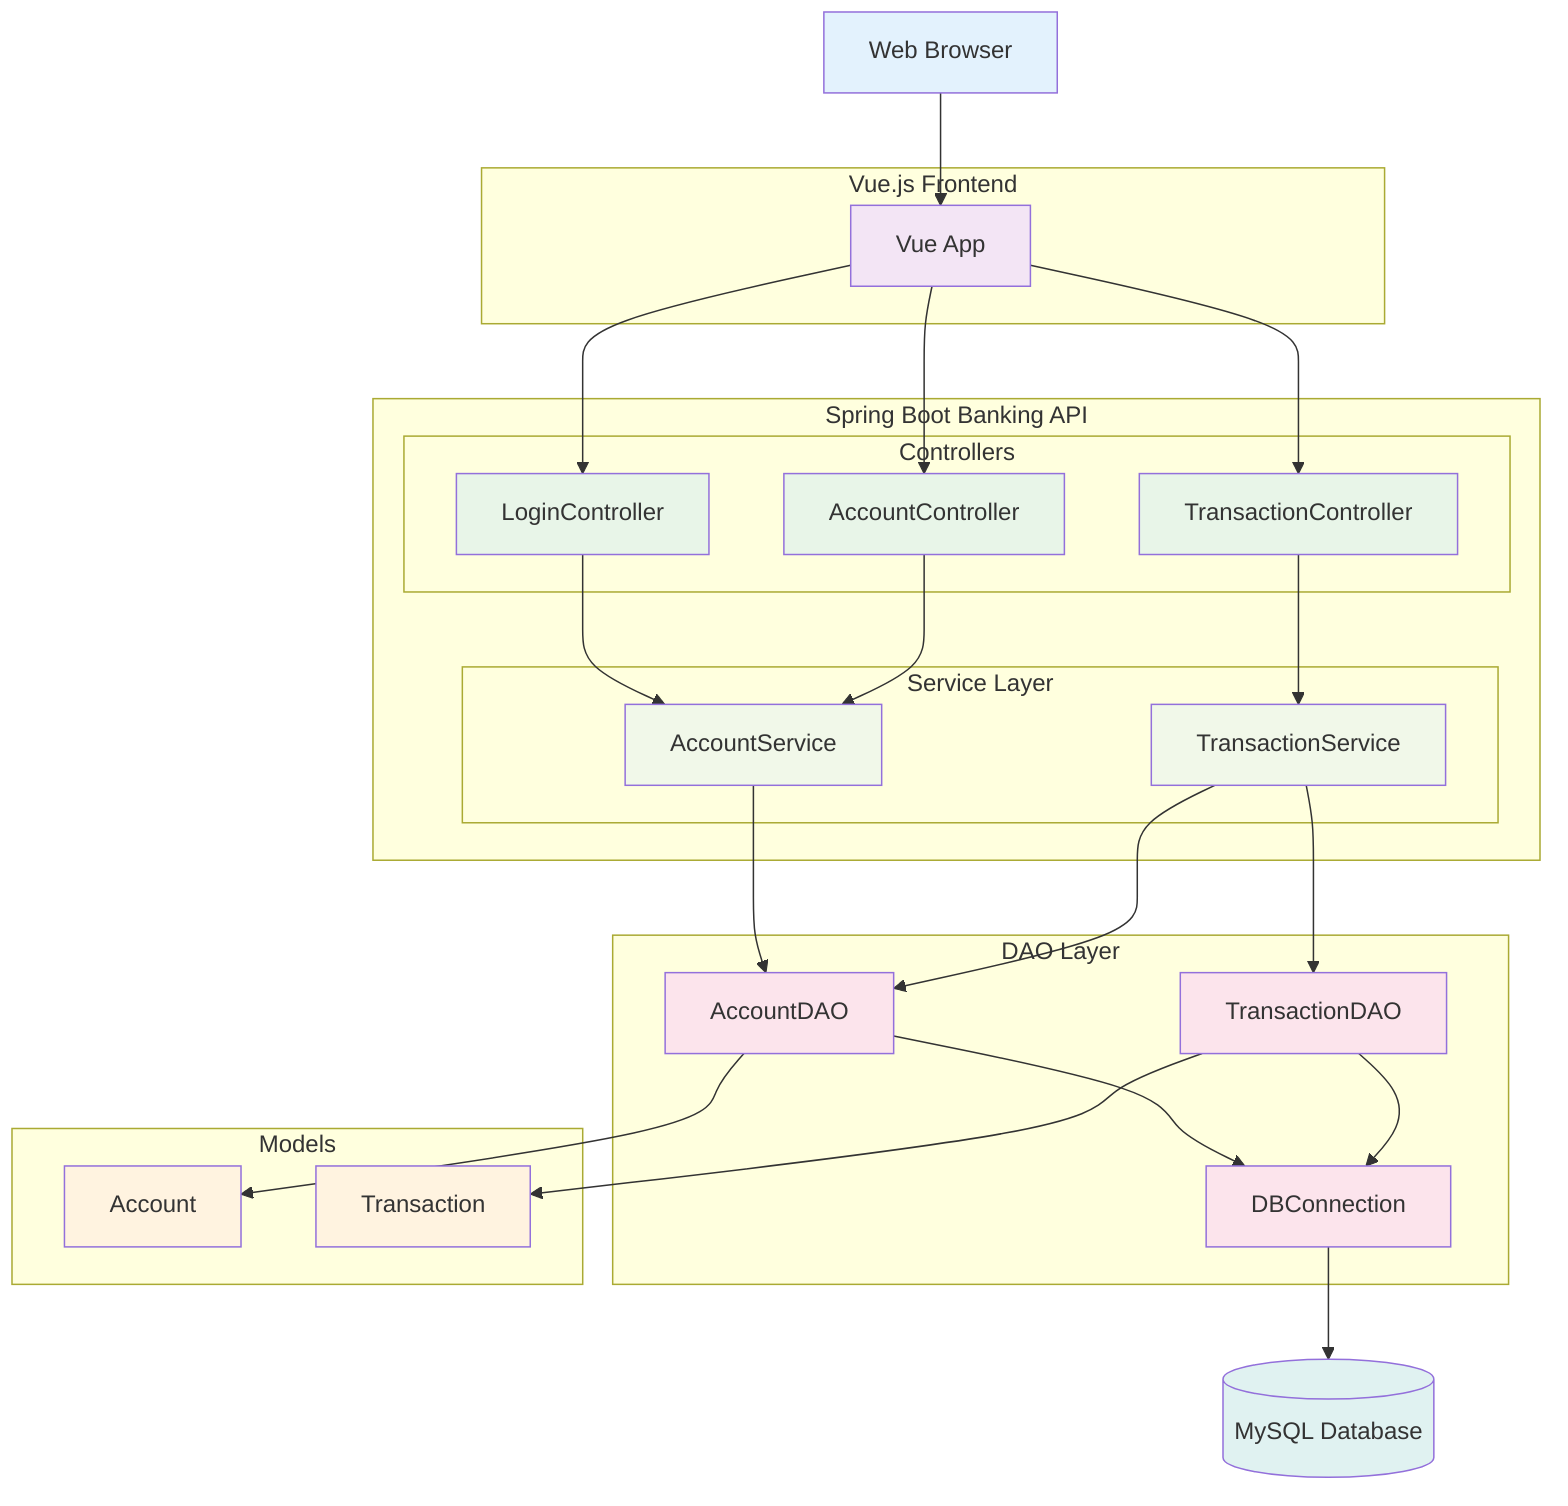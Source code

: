 graph TB
    %% Client
    Browser[Web Browser]

    %% Frontend
    subgraph "Vue.js Frontend"
        VueApp[Vue App]
    end

    %% Backend
    subgraph "Spring Boot Banking API"
        subgraph "Controllers"
            LoginCtrl[LoginController]
            AccountCtrl[AccountController]
            TxnCtrl[TransactionController]
        end
        subgraph "Service Layer"
            AccountService
            TransactionService
        end
    end

    %% Data Access
    subgraph "DAO Layer"
        ADAO[AccountDAO]
        TDAO[TransactionDAO]
        DBC[DBConnection]
    end

    %% Model Layer
    subgraph "Models"
        ACC[Account]
        TRN[Transaction]
    end

    MySQL[(MySQL Database)]

    %% Flow
    Browser --> VueApp
    VueApp --> LoginCtrl
    VueApp --> AccountCtrl
    VueApp --> TxnCtrl

    LoginCtrl --> AccountService
    AccountCtrl --> AccountService
    TxnCtrl --> TransactionService

    AccountService --> ADAO
    TransactionService --> ADAO
    TransactionService --> TDAO

    ADAO --> ACC
    TDAO --> TRN

    ADAO --> DBC
    TDAO --> DBC

    DBC --> MySQL

    %% Styling
    classDef client fill:#e3f2fd
    classDef view fill:#f3e5f5
    classDef controller fill:#e8f5e8
    classDef service fill:#f1f8e9
    classDef model fill:#fff3e0
    classDef dao fill:#fce4ec
    classDef database fill:#e0f2f1

    class Browser client
    class VueApp view
    class LoginCtrl,AccountCtrl,TxnCtrl controller
    class AccountService,TransactionService service
    class ACC,TRN model
    class ADAO,TDAO dao
    class DBC dao
    class MySQL database